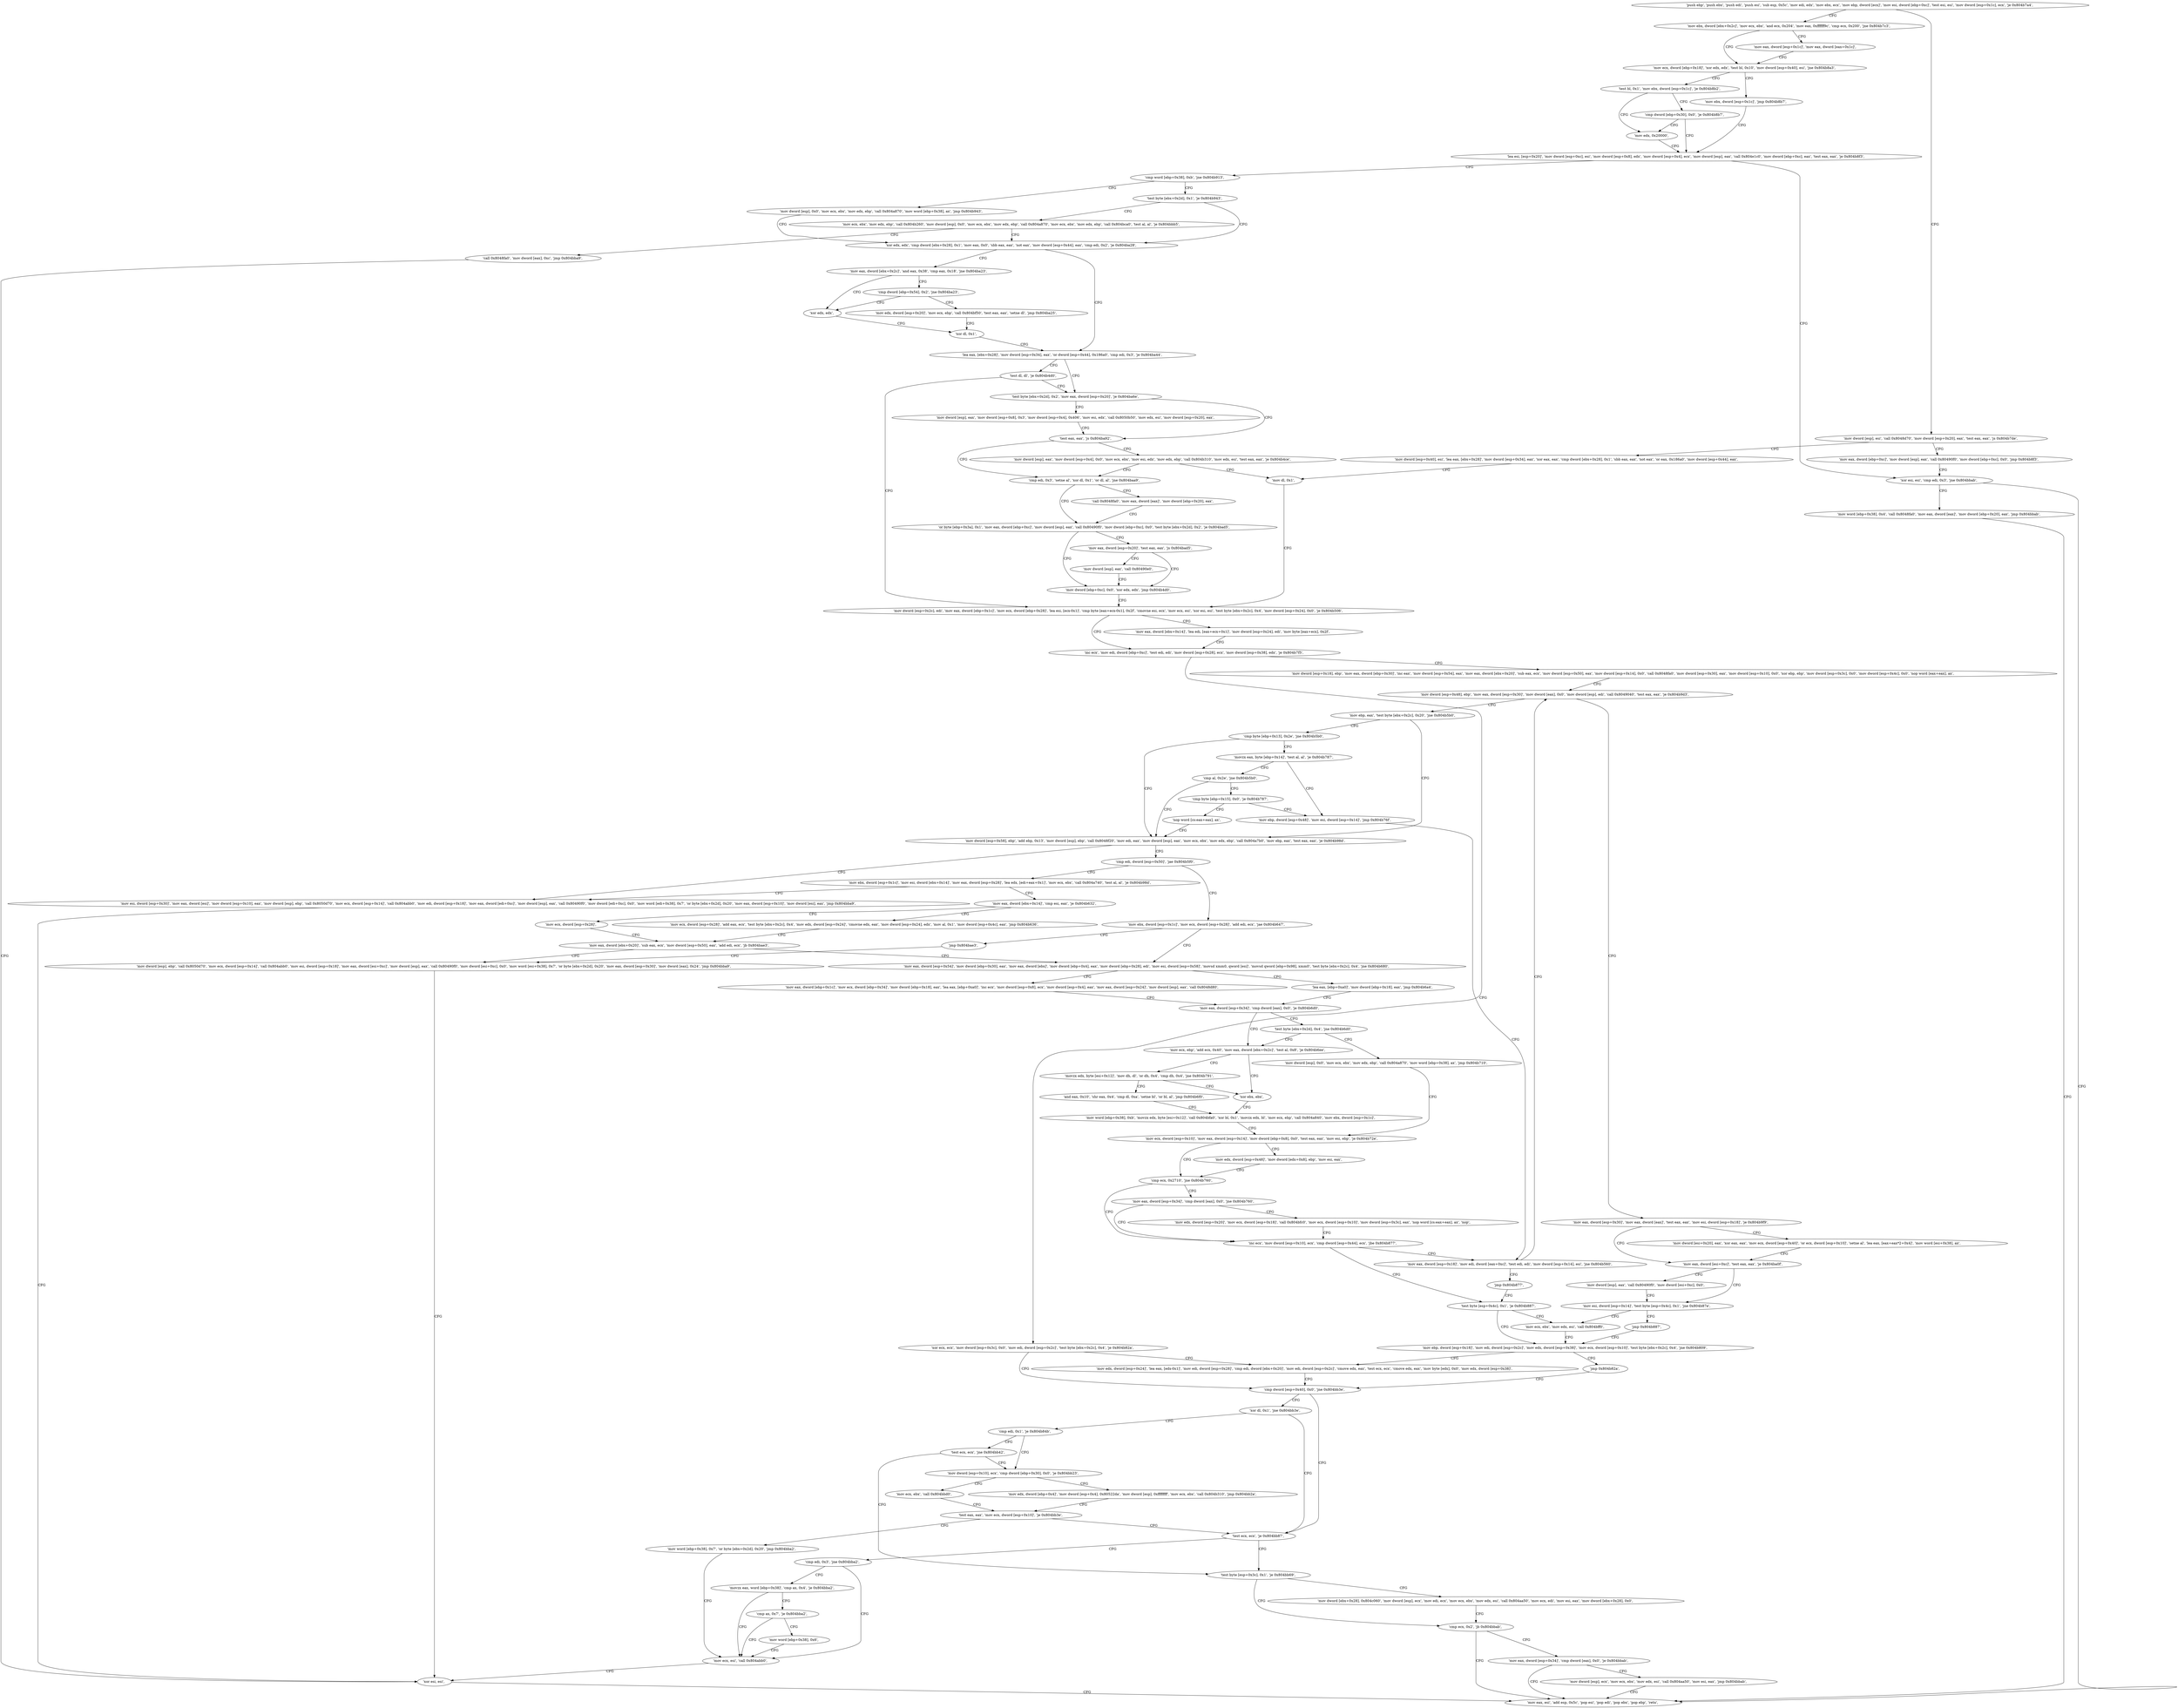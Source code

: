 digraph "func" {
"134526080" [label = "'push ebp', 'push ebx', 'push edi', 'push esi', 'sub esp, 0x5c', 'mov edi, edx', 'mov ebx, ecx', 'mov ebp, dword [ecx]', 'mov esi, dword [ebp+0xc]', 'test esi, esi', 'mov dword [esp+0x1c], ecx', 'je 0x804b7a4', " ]
"134526884" [label = "'mov ebx, dword [ebx+0x2c]', 'mov ecx, ebx', 'and ecx, 0x204', 'mov eax, 0xffffff9c', 'cmp ecx, 0x200', 'jne 0x804b7c3', " ]
"134526108" [label = "'mov dword [esp], esi', 'call 0x8048d70', 'mov dword [esp+0x20], eax', 'test eax, eax', 'js 0x804b7de', " ]
"134526915" [label = "'mov ecx, dword [ebp+0x18]', 'xor edx, edx', 'test bl, 0x10', 'mov dword [esp+0x40], esi', 'jne 0x804b8a3', " ]
"134526908" [label = "'mov eax, dword [esp+0x1c]', 'mov eax, dword [eax+0x1c]', " ]
"134526942" [label = "'mov eax, dword [ebp+0xc]', 'mov dword [esp], eax', 'call 0x80490f0', 'mov dword [ebp+0xc], 0x0', 'jmp 0x804b8f3', " ]
"134526128" [label = "'mov dword [esp+0x40], esi', 'lea eax, [ebx+0x28]', 'mov dword [esp+0x34], eax', 'xor eax, eax', 'cmp dword [ebx+0x28], 0x1', 'sbb eax, eax', 'not eax', 'or eax, 0x186a0', 'mov dword [esp+0x44], eax', " ]
"134527139" [label = "'test bl, 0x1', 'mov ebx, dword [esp+0x1c]', 'je 0x804b8b2', " ]
"134526933" [label = "'mov ebx, dword [esp+0x1c]', 'jmp 0x804b8b7', " ]
"134527219" [label = "'xor esi, esi', 'cmp edi, 0x3', 'jne 0x804bbab', " ]
"134526158" [label = "'mov dl, 0x1', " ]
"134527154" [label = "'mov edx, 0x20000', " ]
"134527148" [label = "'cmp dword [ebp+0x30], 0x0', 'je 0x804b8b7', " ]
"134527159" [label = "'lea esi, [esp+0x20]', 'mov dword [esp+0xc], esi', 'mov dword [esp+0x8], edx', 'mov dword [esp+0x4], ecx', 'mov dword [esp], eax', 'call 0x804e1c0', 'mov dword [ebp+0xc], eax', 'test eax, eax', 'je 0x804b8f3', " ]
"134527915" [label = "'mov eax, esi', 'add esp, 0x5c', 'pop esi', 'pop edi', 'pop ebx', 'pop ebp', 'retn', " ]
"134527230" [label = "'mov word [ebp+0x38], 0x4', 'call 0x8048fa0', 'mov eax, dword [eax]', 'mov dword [ebp+0x20], eax', 'jmp 0x804bbab', " ]
"134526214" [label = "'inc ecx', 'mov edi, dword [ebp+0xc]', 'test edi, edi', 'mov dword [esp+0x28], ecx', 'mov dword [esp+0x38], edx', 'je 0x804b7f5', " ]
"134526965" [label = "'xor ecx, ecx', 'mov dword [esp+0x3c], 0x0', 'mov edi, dword [esp+0x2c]', 'test byte [ebx+0x2c], 0x4', 'je 0x804b82a', " ]
"134526234" [label = "'mov dword [esp+0x18], ebp', 'mov eax, dword [ebp+0x30]', 'inc eax', 'mov dword [esp+0x54], eax', 'mov eax, dword [ebx+0x20]', 'sub eax, ecx', 'mov dword [esp+0x50], eax', 'mov dword [esp+0x14], 0x0', 'call 0x8048fa0', 'mov dword [esp+0x30], eax', 'mov dword [esp+0x10], 0x0', 'xor ebp, ebp', 'mov dword [esp+0x3c], 0x0', 'mov dword [esp+0x4c], 0x0', 'nop word [eax+eax], ax', " ]
"134526199" [label = "'mov eax, dword [ebx+0x14]', 'lea edi, [eax+ecx+0x1]', 'mov dword [esp+0x24], edi', 'mov byte [eax+ecx], 0x2f', " ]
"134527190" [label = "'cmp word [ebp+0x38], 0xb', 'jne 0x804b913', " ]
"134527018" [label = "'cmp dword [esp+0x40], 0x0', 'jne 0x804bb3e', " ]
"134526985" [label = "'mov edx, dword [esp+0x24]', 'lea eax, [edx-0x1]', 'mov edi, dword [esp+0x28]', 'cmp edi, dword [ebx+0x20]', 'mov edi, dword [esp+0x2c]', 'cmove edx, eax', 'test ecx, ecx', 'cmove edx, eax', 'mov byte [edx], 0x0', 'mov edx, dword [esp+0x38]', " ]
"134526304" [label = "'mov dword [esp+0x48], ebp', 'mov eax, dword [esp+0x30]', 'mov dword [eax], 0x0', 'mov dword [esp], edi', 'call 0x8049040', 'test eax, eax', 'je 0x804b9d3', " ]
"134527251" [label = "'test byte [ebx+0x2d], 0x1', 'je 0x804b943', " ]
"134527197" [label = "'mov dword [esp], 0x0', 'mov ecx, ebx', 'mov edx, ebp', 'call 0x804a870', 'mov word [ebp+0x38], ax', 'jmp 0x804b943', " ]
"134527806" [label = "'test ecx, ecx', 'je 0x804bb87', " ]
"134527029" [label = "'xor dl, 0x1', 'jne 0x804bb3e', " ]
"134527443" [label = "'mov eax, dword [esp+0x30]', 'mov eax, dword [eax]', 'test eax, eax', 'mov esi, dword [esp+0x18]', 'je 0x804b9f9', " ]
"134527481" [label = "'mov eax, dword [esi+0xc]', 'test eax, eax', 'je 0x804ba0f', " ]
"134527457" [label = "'mov dword [esi+0x20], eax', 'xor eax, eax', 'mov ecx, dword [esp+0x40]', 'or ecx, dword [esp+0x10]', 'setne al', 'lea eax, [eax+eax*2+0x4]', 'mov word [esi+0x38], ax', " ]
"134526334" [label = "'mov ebp, eax', 'test byte [ebx+0x2c], 0x20', 'jne 0x804b5b0', " ]
"134526384" [label = "'mov dword [esp+0x58], ebp', 'add ebp, 0x13', 'mov dword [esp], ebp', 'call 0x8048f20', 'mov edi, eax', 'mov dword [esp], eax', 'mov ecx, ebx', 'mov edx, ebp', 'call 0x804a7b0', 'mov ebp, eax', 'test eax, eax', 'je 0x804b98d', " ]
"134526342" [label = "'cmp byte [ebp+0x13], 0x2e', 'jne 0x804b5b0', " ]
"134527299" [label = "'xor edx, edx', 'cmp dword [ebx+0x28], 0x1', 'mov eax, 0x0', 'sbb eax, eax', 'not eax', 'mov dword [esp+0x44], eax', 'cmp edi, 0x2', 'je 0x804ba28', " ]
"134527257" [label = "'mov ecx, ebx', 'mov edx, ebp', 'call 0x804b260', 'mov dword [esp], 0x0', 'mov ecx, ebx', 'mov edx, ebp', 'call 0x804a870', 'mov ecx, ebx', 'mov edx, ebp', 'call 0x804bca0', 'test al, al', 'je 0x804bbb5', " ]
"134527879" [label = "'cmp edi, 0x3', 'jne 0x804bba2', " ]
"134527810" [label = "'test byte [esp+0x3c], 0x1', 'je 0x804bb69', " ]
"134527038" [label = "'cmp edi, 0x1', 'je 0x804b84b', " ]
"134527503" [label = "'mov esi, dword [esp+0x14]', 'test byte [esp+0x4c], 0x1', 'jne 0x804b87e', " ]
"134527488" [label = "'mov dword [esp], eax', 'call 0x80490f0', 'mov dword [esi+0xc], 0x0', " ]
"134527373" [label = "'mov esi, dword [esp+0x30]', 'mov eax, dword [esi]', 'mov dword [esp+0x10], eax', 'mov dword [esp], ebp', 'call 0x8050d70', 'mov ecx, dword [esp+0x14]', 'call 0x804abb0', 'mov edi, dword [esp+0x18]', 'mov eax, dword [edi+0xc]', 'mov dword [esp], eax', 'call 0x80490f0', 'mov dword [edi+0xc], 0x0', 'mov word [edi+0x38], 0x7', 'or byte [ebx+0x2d], 0x20', 'mov eax, dword [esp+0x10]', 'mov dword [esi], eax', 'jmp 0x804bba9', " ]
"134526423" [label = "'cmp edi, dword [esp+0x50]', 'jae 0x804b5f0', " ]
"134526348" [label = "'movzx eax, byte [ebp+0x14]', 'test al, al', 'je 0x804b787', " ]
"134527528" [label = "'lea eax, [ebx+0x28]', 'mov dword [esp+0x34], eax', 'or dword [esp+0x44], 0x186a0', 'cmp edi, 0x3', 'je 0x804ba44', " ]
"134527327" [label = "'mov eax, dword [ebx+0x2c]', 'and eax, 0x38', 'cmp eax, 0x18', 'jne 0x804ba23', " ]
"134527925" [label = "'call 0x8048fa0', 'mov dword [eax], 0xc', 'jmp 0x804bba9', " ]
"134527906" [label = "'mov ecx, esi', 'call 0x804abb0', " ]
"134527884" [label = "'movzx eax, word [ebp+0x38]', 'cmp ax, 0x4', 'je 0x804bba2', " ]
"134527849" [label = "'cmp ecx, 0x2', 'jb 0x804bbab', " ]
"134527817" [label = "'mov dword [ebx+0x28], 0x804c060', 'mov dword [esp], ecx', 'mov edi, ecx', 'mov ecx, ebx', 'mov edx, esi', 'call 0x804aa50', 'mov ecx, edi', 'mov esi, eax', 'mov dword [ebx+0x28], 0x0', " ]
"134527051" [label = "'mov dword [esp+0x10], ecx', 'cmp dword [ebp+0x30], 0x0', 'je 0x804bb23', " ]
"134527043" [label = "'test ecx, ecx', 'jne 0x804bb42', " ]
"134527102" [label = "'mov ecx, ebx', 'mov edx, esi', 'call 0x804bff0', " ]
"134527518" [label = "'jmp 0x804b887', " ]
"134527913" [label = "'xor esi, esi', " ]
"134526448" [label = "'mov ebx, dword [esp+0x1c]', 'mov esi, dword [ebx+0x14]', 'mov eax, dword [esp+0x28]', 'lea edx, [edi+eax+0x1]', 'mov ecx, ebx', 'call 0x804a740', 'test al, al', 'je 0x804b98d', " ]
"134526429" [label = "'mov ebx, dword [esp+0x1c]', 'mov ecx, dword [esp+0x28]', 'add edi, ecx', 'jae 0x804b647', " ]
"134526855" [label = "'mov ebp, dword [esp+0x48]', 'mov esi, dword [esp+0x14]', 'jmp 0x804b76f', " ]
"134526360" [label = "'cmp al, 0x2e', 'jne 0x804b5b0', " ]
"134527556" [label = "'test byte [ebx+0x2d], 0x2', 'mov eax, dword [esp+0x20]', 'je 0x804ba6e', " ]
"134527548" [label = "'test dl, dl', 'je 0x804b4d0', " ]
"134527523" [label = "'xor edx, edx', " ]
"134527342" [label = "'cmp dword [ebp+0x54], 0x2', 'jne 0x804ba23', " ]
"134527894" [label = "'cmp ax, 0x7', 'je 0x804bba2', " ]
"134527854" [label = "'mov eax, dword [esp+0x34]', 'cmp dword [eax], 0x0', 'je 0x804bbab', " ]
"134527779" [label = "'mov ecx, ebx', 'call 0x804bbd0', " ]
"134527065" [label = "'mov edx, dword [ebp+0x4]', 'mov dword [esp+0x4], 0x80522da', 'mov dword [esp], 0xffffffff', 'mov ecx, ebx', 'call 0x804b310', 'jmp 0x804bb2a', " ]
"134527111" [label = "'mov ebp, dword [esp+0x18]', 'mov edi, dword [esp+0x2c]', 'mov edx, dword [esp+0x38]', 'mov ecx, dword [esp+0x10]', 'test byte [ebx+0x2c], 0x4', 'jne 0x804b809', " ]
"134526478" [label = "'mov eax, dword [ebx+0x14]', 'cmp esi, eax', 'je 0x804b632', " ]
"134526535" [label = "'mov eax, dword [esp+0x54]', 'mov dword [ebp+0x30], eax', 'mov eax, dword [ebx]', 'mov dword [ebp+0x4], eax', 'mov dword [ebp+0x28], edi', 'mov esi, dword [esp+0x58]', 'movsd xmm0, qword [esi]', 'movsd qword [ebp+0x98], xmm0', 'test byte [ebx+0x2c], 0x4', 'jne 0x804b680', " ]
"134526441" [label = "'jmp 0x804bae3', " ]
"134526831" [label = "'mov eax, dword [esp+0x18]', 'mov edi, dword [eax+0xc]', 'test edi, edi', 'mov dword [esp+0x14], esi', 'jne 0x804b560', " ]
"134526364" [label = "'cmp byte [ebp+0x15], 0x0', 'je 0x804b787', " ]
"134527598" [label = "'test eax, eax', 'js 0x804ba92', " ]
"134527566" [label = "'mov dword [esp], eax', 'mov dword [esp+0x8], 0x3', 'mov dword [esp+0x4], 0x406', 'mov esi, edx', 'call 0x8050b50', 'mov edx, esi', 'mov dword [esp+0x20], eax', " ]
"134526160" [label = "'mov dword [esp+0x2c], edi', 'mov eax, dword [ebp+0x1c]', 'mov ecx, dword [ebp+0x28]', 'lea esi, [ecx-0x1]', 'cmp byte [eax+ecx-0x1], 0x2f', 'cmovne esi, ecx', 'mov ecx, esi', 'xor esi, esi', 'test byte [ebx+0x2c], 0x4', 'mov dword [esp+0x24], 0x0', 'je 0x804b506', " ]
"134527525" [label = "'xor dl, 0x1', " ]
"134527352" [label = "'mov edx, dword [esp+0x20]', 'mov ecx, ebp', 'call 0x804bf50', 'test eax, eax', 'setne dl', 'jmp 0x804ba25', " ]
"134527900" [label = "'mov word [ebp+0x38], 0x6', " ]
"134527863" [label = "'mov dword [esp], ecx', 'mov ecx, ebx', 'mov edx, esi', 'call 0x804aa50', 'mov esi, eax', 'jmp 0x804bbab', " ]
"134527786" [label = "'test eax, eax', 'mov ecx, dword [esp+0x10]', 'je 0x804bb3e', " ]
"134527137" [label = "'jmp 0x804b82a', " ]
"134526514" [label = "'mov ecx, dword [esp+0x28]', " ]
"134526485" [label = "'mov ecx, dword [esp+0x28]', 'add eax, ecx', 'test byte [ebx+0x2c], 0x4', 'mov edx, dword [esp+0x24]', 'cmovne edx, eax', 'mov dword [esp+0x24], edx', 'mov al, 0x1', 'mov dword [esp+0x4c], eax', 'jmp 0x804b636', " ]
"134526592" [label = "'mov eax, dword [ebp+0x1c]', 'mov ecx, dword [ebp+0x34]', 'mov dword [ebp+0x18], eax', 'lea eax, [ebp+0xa0]', 'inc ecx', 'mov dword [esp+0x8], ecx', 'mov dword [esp+0x4], eax', 'mov eax, dword [esp+0x24]', 'mov dword [esp], eax', 'call 0x8048d80', " ]
"134526572" [label = "'lea eax, [ebp+0xa0]', 'mov dword [ebp+0x18], eax', 'jmp 0x804b6a4', " ]
"134527715" [label = "'mov dword [esp], ebp', 'call 0x8050d70', 'mov ecx, dword [esp+0x14]', 'call 0x804abb0', 'mov esi, dword [esp+0x18]', 'mov eax, dword [esi+0xc]', 'mov dword [esp], eax', 'call 0x80490f0', 'mov dword [esi+0xc], 0x0', 'mov word [esi+0x38], 0x7', 'or byte [ebx+0x2d], 0x20', 'mov eax, dword [esp+0x30]', 'mov dword [eax], 0x24', 'jmp 0x804bba9', " ]
"134526850" [label = "'jmp 0x804b877', " ]
"134526374" [label = "'nop word [cs:eax+eax], ax', " ]
"134527634" [label = "'cmp edi, 0x3', 'setne al', 'xor dl, 0x1', 'or dl, al', 'jne 0x804baa9', " ]
"134527602" [label = "'mov dword [esp], eax', 'mov dword [esp+0x4], 0x0', 'mov ecx, ebx', 'mov esi, edx', 'mov edx, ebp', 'call 0x804b310', 'mov edx, esi', 'test eax, eax', 'je 0x804b4ce', " ]
"134527794" [label = "'mov word [ebp+0x38], 0x7', 'or byte [ebx+0x2d], 0x20', 'jmp 0x804bba2', " ]
"134526518" [label = "'mov eax, dword [ebx+0x20]', 'sub eax, ecx', 'mov dword [esp+0x50], eax', 'add edi, ecx', 'jb 0x804bae3', " ]
"134526628" [label = "'mov eax, dword [esp+0x34]', 'cmp dword [eax], 0x0', 'je 0x804b6d0', " ]
"134527095" [label = "'test byte [esp+0x4c], 0x1', 'je 0x804b887', " ]
"134527657" [label = "'or byte [ebp+0x3a], 0x1', 'mov eax, dword [ebp+0xc]', 'mov dword [esp], eax', 'call 0x80490f0', 'mov dword [ebp+0xc], 0x0', 'test byte [ebx+0x2d], 0x2', 'je 0x804bad5', " ]
"134527647" [label = "'call 0x8048fa0', 'mov eax, dword [eax]', 'mov dword [ebp+0x20], eax', " ]
"134526672" [label = "'mov ecx, ebp', 'add ecx, 0x40', 'mov eax, dword [ebx+0x2c]', 'test al, 0x8', 'je 0x804b6ee', " ]
"134526702" [label = "'xor ebx, ebx', " ]
"134526684" [label = "'movzx edx, byte [esi+0x12]', 'mov dh, dl', 'or dh, 0x4', 'cmp dh, 0x4', 'jne 0x804b791', " ]
"134526637" [label = "'test byte [ebx+0x2d], 0x4', 'jne 0x804b6d0', " ]
"134526643" [label = "'mov dword [esp], 0x0', 'mov ecx, ebx', 'mov edx, ebp', 'call 0x804a870', 'mov word [ebp+0x38], ax', 'jmp 0x804b710', " ]
"134527701" [label = "'mov dword [ebp+0xc], 0x0', 'xor edx, edx', 'jmp 0x804b4d0', " ]
"134527685" [label = "'mov eax, dword [esp+0x20]', 'test eax, eax', 'js 0x804bad5', " ]
"134526704" [label = "'mov word [ebp+0x38], 0xb', 'movzx edx, byte [esi+0x12]', 'call 0x804bfa0', 'xor bl, 0x1', 'movzx edx, bl', 'mov ecx, ebp', 'call 0x804a840', 'mov ebx, dword [esp+0x1c]', " ]
"134526865" [label = "'and eax, 0x10', 'shr eax, 0x4', 'cmp dl, 0xa', 'setne bl', 'or bl, al', 'jmp 0x804b6f0', " ]
"134526736" [label = "'mov ecx, dword [esp+0x10]', 'mov eax, dword [esp+0x14]', 'mov dword [ebp+0x8], 0x0', 'test eax, eax', 'mov esi, ebp', 'je 0x804b72e', " ]
"134527693" [label = "'mov dword [esp], eax', 'call 0x80490e0', " ]
"134526766" [label = "'cmp ecx, 0x2710', 'jne 0x804b760', " ]
"134526816" [label = "'inc ecx', 'mov dword [esp+0x10], ecx', 'cmp dword [esp+0x44], ecx', 'jbe 0x804b877', " ]
"134526774" [label = "'mov eax, dword [esp+0x34]', 'cmp dword [eax], 0x0', 'jne 0x804b760', " ]
"134526757" [label = "'mov edx, dword [esp+0x48]', 'mov dword [edx+0x8], ebp', 'mov esi, eax', " ]
"134526783" [label = "'mov edx, dword [esp+0x20]', 'mov ecx, dword [esp+0x18]', 'call 0x804bfc0', 'mov ecx, dword [esp+0x10]', 'mov dword [esp+0x3c], eax', 'nop word [cs:eax+eax], ax', 'nop', " ]
"134526080" -> "134526884" [ label = "CFG" ]
"134526080" -> "134526108" [ label = "CFG" ]
"134526884" -> "134526915" [ label = "CFG" ]
"134526884" -> "134526908" [ label = "CFG" ]
"134526108" -> "134526942" [ label = "CFG" ]
"134526108" -> "134526128" [ label = "CFG" ]
"134526915" -> "134527139" [ label = "CFG" ]
"134526915" -> "134526933" [ label = "CFG" ]
"134526908" -> "134526915" [ label = "CFG" ]
"134526942" -> "134527219" [ label = "CFG" ]
"134526128" -> "134526158" [ label = "CFG" ]
"134527139" -> "134527154" [ label = "CFG" ]
"134527139" -> "134527148" [ label = "CFG" ]
"134526933" -> "134527159" [ label = "CFG" ]
"134527219" -> "134527915" [ label = "CFG" ]
"134527219" -> "134527230" [ label = "CFG" ]
"134526158" -> "134526160" [ label = "CFG" ]
"134527154" -> "134527159" [ label = "CFG" ]
"134527148" -> "134527159" [ label = "CFG" ]
"134527148" -> "134527154" [ label = "CFG" ]
"134527159" -> "134527219" [ label = "CFG" ]
"134527159" -> "134527190" [ label = "CFG" ]
"134527230" -> "134527915" [ label = "CFG" ]
"134526214" -> "134526965" [ label = "CFG" ]
"134526214" -> "134526234" [ label = "CFG" ]
"134526965" -> "134527018" [ label = "CFG" ]
"134526965" -> "134526985" [ label = "CFG" ]
"134526234" -> "134526304" [ label = "CFG" ]
"134526199" -> "134526214" [ label = "CFG" ]
"134527190" -> "134527251" [ label = "CFG" ]
"134527190" -> "134527197" [ label = "CFG" ]
"134527018" -> "134527806" [ label = "CFG" ]
"134527018" -> "134527029" [ label = "CFG" ]
"134526985" -> "134527018" [ label = "CFG" ]
"134526304" -> "134527443" [ label = "CFG" ]
"134526304" -> "134526334" [ label = "CFG" ]
"134527251" -> "134527299" [ label = "CFG" ]
"134527251" -> "134527257" [ label = "CFG" ]
"134527197" -> "134527299" [ label = "CFG" ]
"134527806" -> "134527879" [ label = "CFG" ]
"134527806" -> "134527810" [ label = "CFG" ]
"134527029" -> "134527806" [ label = "CFG" ]
"134527029" -> "134527038" [ label = "CFG" ]
"134527443" -> "134527481" [ label = "CFG" ]
"134527443" -> "134527457" [ label = "CFG" ]
"134527481" -> "134527503" [ label = "CFG" ]
"134527481" -> "134527488" [ label = "CFG" ]
"134527457" -> "134527481" [ label = "CFG" ]
"134526334" -> "134526384" [ label = "CFG" ]
"134526334" -> "134526342" [ label = "CFG" ]
"134526384" -> "134527373" [ label = "CFG" ]
"134526384" -> "134526423" [ label = "CFG" ]
"134526342" -> "134526384" [ label = "CFG" ]
"134526342" -> "134526348" [ label = "CFG" ]
"134527299" -> "134527528" [ label = "CFG" ]
"134527299" -> "134527327" [ label = "CFG" ]
"134527257" -> "134527925" [ label = "CFG" ]
"134527257" -> "134527299" [ label = "CFG" ]
"134527879" -> "134527906" [ label = "CFG" ]
"134527879" -> "134527884" [ label = "CFG" ]
"134527810" -> "134527849" [ label = "CFG" ]
"134527810" -> "134527817" [ label = "CFG" ]
"134527038" -> "134527051" [ label = "CFG" ]
"134527038" -> "134527043" [ label = "CFG" ]
"134527503" -> "134527102" [ label = "CFG" ]
"134527503" -> "134527518" [ label = "CFG" ]
"134527488" -> "134527503" [ label = "CFG" ]
"134527373" -> "134527913" [ label = "CFG" ]
"134526423" -> "134526448" [ label = "CFG" ]
"134526423" -> "134526429" [ label = "CFG" ]
"134526348" -> "134526855" [ label = "CFG" ]
"134526348" -> "134526360" [ label = "CFG" ]
"134527528" -> "134527556" [ label = "CFG" ]
"134527528" -> "134527548" [ label = "CFG" ]
"134527327" -> "134527523" [ label = "CFG" ]
"134527327" -> "134527342" [ label = "CFG" ]
"134527925" -> "134527913" [ label = "CFG" ]
"134527906" -> "134527913" [ label = "CFG" ]
"134527884" -> "134527906" [ label = "CFG" ]
"134527884" -> "134527894" [ label = "CFG" ]
"134527849" -> "134527915" [ label = "CFG" ]
"134527849" -> "134527854" [ label = "CFG" ]
"134527817" -> "134527849" [ label = "CFG" ]
"134527051" -> "134527779" [ label = "CFG" ]
"134527051" -> "134527065" [ label = "CFG" ]
"134527043" -> "134527810" [ label = "CFG" ]
"134527043" -> "134527051" [ label = "CFG" ]
"134527102" -> "134527111" [ label = "CFG" ]
"134527518" -> "134527111" [ label = "CFG" ]
"134527913" -> "134527915" [ label = "CFG" ]
"134526448" -> "134527373" [ label = "CFG" ]
"134526448" -> "134526478" [ label = "CFG" ]
"134526429" -> "134526535" [ label = "CFG" ]
"134526429" -> "134526441" [ label = "CFG" ]
"134526855" -> "134526831" [ label = "CFG" ]
"134526360" -> "134526384" [ label = "CFG" ]
"134526360" -> "134526364" [ label = "CFG" ]
"134527556" -> "134527598" [ label = "CFG" ]
"134527556" -> "134527566" [ label = "CFG" ]
"134527548" -> "134526160" [ label = "CFG" ]
"134527548" -> "134527556" [ label = "CFG" ]
"134527523" -> "134527525" [ label = "CFG" ]
"134527342" -> "134527523" [ label = "CFG" ]
"134527342" -> "134527352" [ label = "CFG" ]
"134527894" -> "134527906" [ label = "CFG" ]
"134527894" -> "134527900" [ label = "CFG" ]
"134527854" -> "134527915" [ label = "CFG" ]
"134527854" -> "134527863" [ label = "CFG" ]
"134527779" -> "134527786" [ label = "CFG" ]
"134527065" -> "134527786" [ label = "CFG" ]
"134527111" -> "134526985" [ label = "CFG" ]
"134527111" -> "134527137" [ label = "CFG" ]
"134526478" -> "134526514" [ label = "CFG" ]
"134526478" -> "134526485" [ label = "CFG" ]
"134526535" -> "134526592" [ label = "CFG" ]
"134526535" -> "134526572" [ label = "CFG" ]
"134526441" -> "134527715" [ label = "CFG" ]
"134526831" -> "134526304" [ label = "CFG" ]
"134526831" -> "134526850" [ label = "CFG" ]
"134526364" -> "134526855" [ label = "CFG" ]
"134526364" -> "134526374" [ label = "CFG" ]
"134527598" -> "134527634" [ label = "CFG" ]
"134527598" -> "134527602" [ label = "CFG" ]
"134527566" -> "134527598" [ label = "CFG" ]
"134526160" -> "134526214" [ label = "CFG" ]
"134526160" -> "134526199" [ label = "CFG" ]
"134527525" -> "134527528" [ label = "CFG" ]
"134527352" -> "134527525" [ label = "CFG" ]
"134527900" -> "134527906" [ label = "CFG" ]
"134527863" -> "134527915" [ label = "CFG" ]
"134527786" -> "134527806" [ label = "CFG" ]
"134527786" -> "134527794" [ label = "CFG" ]
"134527137" -> "134527018" [ label = "CFG" ]
"134526514" -> "134526518" [ label = "CFG" ]
"134526485" -> "134526518" [ label = "CFG" ]
"134526592" -> "134526628" [ label = "CFG" ]
"134526572" -> "134526628" [ label = "CFG" ]
"134527715" -> "134527913" [ label = "CFG" ]
"134526850" -> "134527095" [ label = "CFG" ]
"134526374" -> "134526384" [ label = "CFG" ]
"134527634" -> "134527657" [ label = "CFG" ]
"134527634" -> "134527647" [ label = "CFG" ]
"134527602" -> "134526158" [ label = "CFG" ]
"134527602" -> "134527634" [ label = "CFG" ]
"134527794" -> "134527906" [ label = "CFG" ]
"134526518" -> "134527715" [ label = "CFG" ]
"134526518" -> "134526535" [ label = "CFG" ]
"134526628" -> "134526672" [ label = "CFG" ]
"134526628" -> "134526637" [ label = "CFG" ]
"134527095" -> "134527111" [ label = "CFG" ]
"134527095" -> "134527102" [ label = "CFG" ]
"134527657" -> "134527701" [ label = "CFG" ]
"134527657" -> "134527685" [ label = "CFG" ]
"134527647" -> "134527657" [ label = "CFG" ]
"134526672" -> "134526702" [ label = "CFG" ]
"134526672" -> "134526684" [ label = "CFG" ]
"134526702" -> "134526704" [ label = "CFG" ]
"134526684" -> "134526865" [ label = "CFG" ]
"134526684" -> "134526702" [ label = "CFG" ]
"134526637" -> "134526672" [ label = "CFG" ]
"134526637" -> "134526643" [ label = "CFG" ]
"134526643" -> "134526736" [ label = "CFG" ]
"134527701" -> "134526160" [ label = "CFG" ]
"134527685" -> "134527701" [ label = "CFG" ]
"134527685" -> "134527693" [ label = "CFG" ]
"134526704" -> "134526736" [ label = "CFG" ]
"134526865" -> "134526704" [ label = "CFG" ]
"134526736" -> "134526766" [ label = "CFG" ]
"134526736" -> "134526757" [ label = "CFG" ]
"134527693" -> "134527701" [ label = "CFG" ]
"134526766" -> "134526816" [ label = "CFG" ]
"134526766" -> "134526774" [ label = "CFG" ]
"134526816" -> "134527095" [ label = "CFG" ]
"134526816" -> "134526831" [ label = "CFG" ]
"134526774" -> "134526816" [ label = "CFG" ]
"134526774" -> "134526783" [ label = "CFG" ]
"134526757" -> "134526766" [ label = "CFG" ]
"134526783" -> "134526816" [ label = "CFG" ]
}
